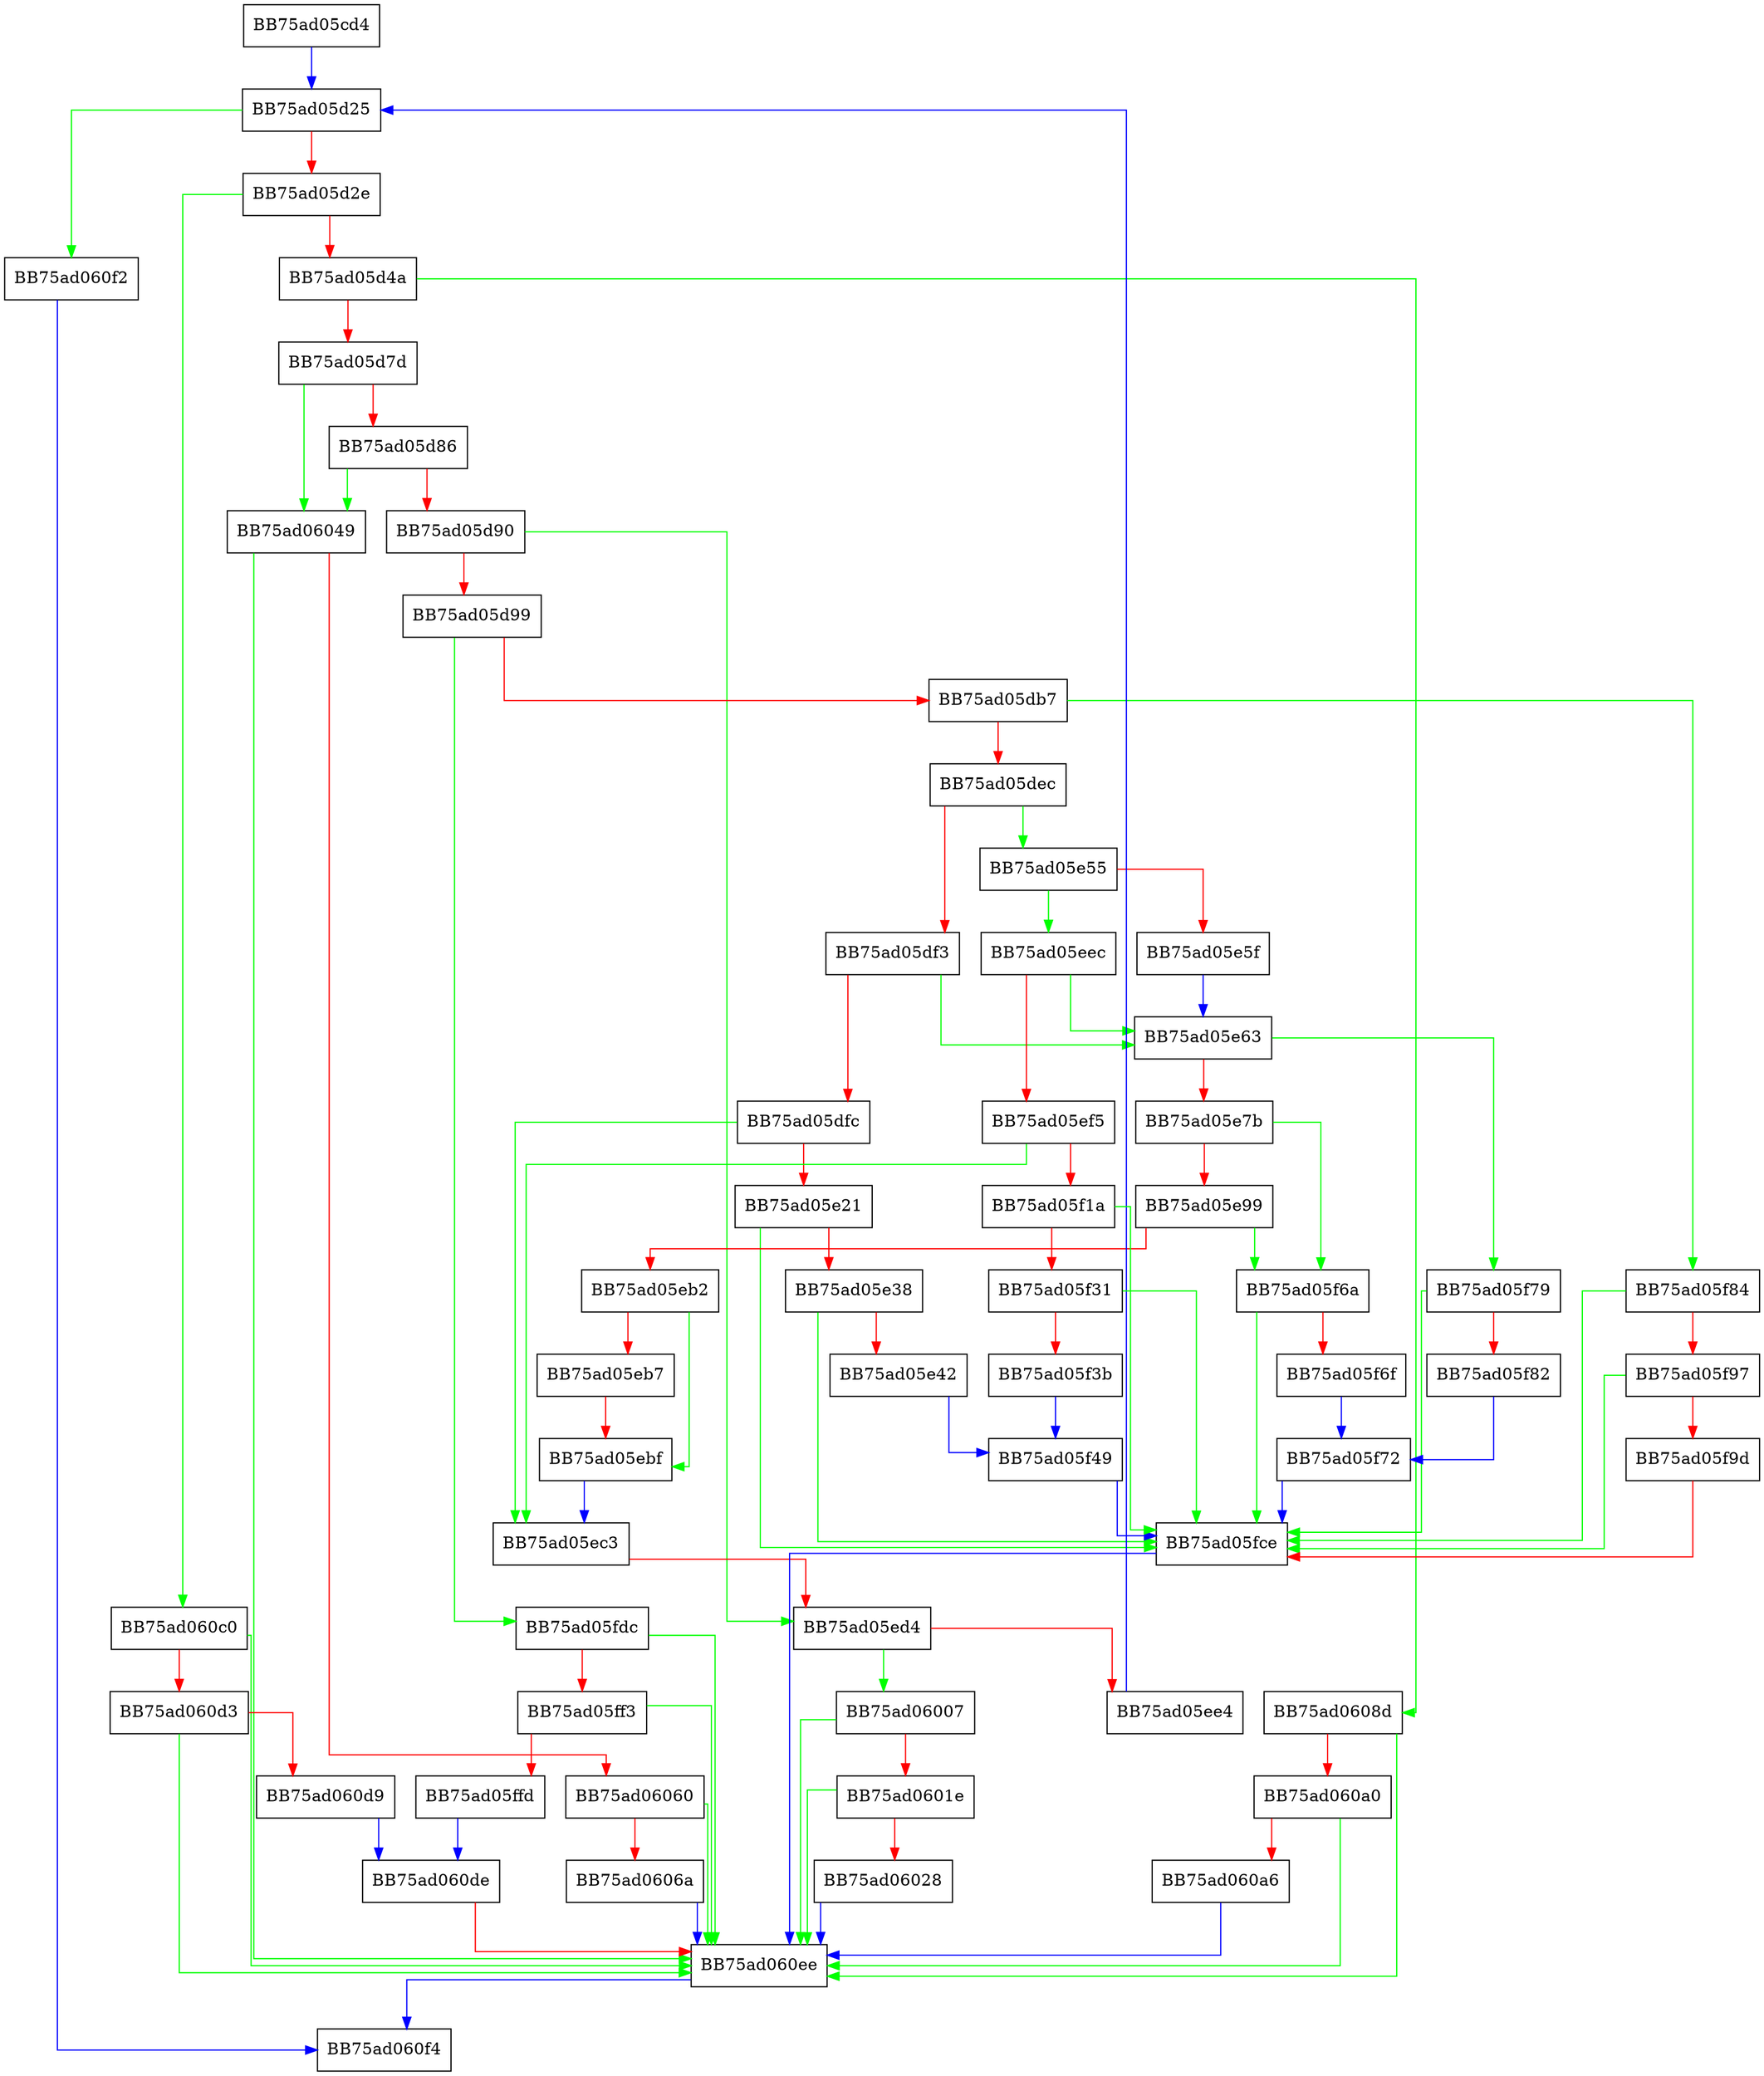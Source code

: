 digraph UnpackChunk {
  node [shape="box"];
  graph [splines=ortho];
  BB75ad05cd4 -> BB75ad05d25 [color="blue"];
  BB75ad05d25 -> BB75ad060f2 [color="green"];
  BB75ad05d25 -> BB75ad05d2e [color="red"];
  BB75ad05d2e -> BB75ad060c0 [color="green"];
  BB75ad05d2e -> BB75ad05d4a [color="red"];
  BB75ad05d4a -> BB75ad0608d [color="green"];
  BB75ad05d4a -> BB75ad05d7d [color="red"];
  BB75ad05d7d -> BB75ad06049 [color="green"];
  BB75ad05d7d -> BB75ad05d86 [color="red"];
  BB75ad05d86 -> BB75ad06049 [color="green"];
  BB75ad05d86 -> BB75ad05d90 [color="red"];
  BB75ad05d90 -> BB75ad05ed4 [color="green"];
  BB75ad05d90 -> BB75ad05d99 [color="red"];
  BB75ad05d99 -> BB75ad05fdc [color="green"];
  BB75ad05d99 -> BB75ad05db7 [color="red"];
  BB75ad05db7 -> BB75ad05f84 [color="green"];
  BB75ad05db7 -> BB75ad05dec [color="red"];
  BB75ad05dec -> BB75ad05e55 [color="green"];
  BB75ad05dec -> BB75ad05df3 [color="red"];
  BB75ad05df3 -> BB75ad05e63 [color="green"];
  BB75ad05df3 -> BB75ad05dfc [color="red"];
  BB75ad05dfc -> BB75ad05ec3 [color="green"];
  BB75ad05dfc -> BB75ad05e21 [color="red"];
  BB75ad05e21 -> BB75ad05fce [color="green"];
  BB75ad05e21 -> BB75ad05e38 [color="red"];
  BB75ad05e38 -> BB75ad05fce [color="green"];
  BB75ad05e38 -> BB75ad05e42 [color="red"];
  BB75ad05e42 -> BB75ad05f49 [color="blue"];
  BB75ad05e55 -> BB75ad05eec [color="green"];
  BB75ad05e55 -> BB75ad05e5f [color="red"];
  BB75ad05e5f -> BB75ad05e63 [color="blue"];
  BB75ad05e63 -> BB75ad05f79 [color="green"];
  BB75ad05e63 -> BB75ad05e7b [color="red"];
  BB75ad05e7b -> BB75ad05f6a [color="green"];
  BB75ad05e7b -> BB75ad05e99 [color="red"];
  BB75ad05e99 -> BB75ad05f6a [color="green"];
  BB75ad05e99 -> BB75ad05eb2 [color="red"];
  BB75ad05eb2 -> BB75ad05ebf [color="green"];
  BB75ad05eb2 -> BB75ad05eb7 [color="red"];
  BB75ad05eb7 -> BB75ad05ebf [color="red"];
  BB75ad05ebf -> BB75ad05ec3 [color="blue"];
  BB75ad05ec3 -> BB75ad05ed4 [color="red"];
  BB75ad05ed4 -> BB75ad06007 [color="green"];
  BB75ad05ed4 -> BB75ad05ee4 [color="red"];
  BB75ad05ee4 -> BB75ad05d25 [color="blue"];
  BB75ad05eec -> BB75ad05e63 [color="green"];
  BB75ad05eec -> BB75ad05ef5 [color="red"];
  BB75ad05ef5 -> BB75ad05ec3 [color="green"];
  BB75ad05ef5 -> BB75ad05f1a [color="red"];
  BB75ad05f1a -> BB75ad05fce [color="green"];
  BB75ad05f1a -> BB75ad05f31 [color="red"];
  BB75ad05f31 -> BB75ad05fce [color="green"];
  BB75ad05f31 -> BB75ad05f3b [color="red"];
  BB75ad05f3b -> BB75ad05f49 [color="blue"];
  BB75ad05f49 -> BB75ad05fce [color="blue"];
  BB75ad05f6a -> BB75ad05fce [color="green"];
  BB75ad05f6a -> BB75ad05f6f [color="red"];
  BB75ad05f6f -> BB75ad05f72 [color="blue"];
  BB75ad05f72 -> BB75ad05fce [color="blue"];
  BB75ad05f79 -> BB75ad05fce [color="green"];
  BB75ad05f79 -> BB75ad05f82 [color="red"];
  BB75ad05f82 -> BB75ad05f72 [color="blue"];
  BB75ad05f84 -> BB75ad05fce [color="green"];
  BB75ad05f84 -> BB75ad05f97 [color="red"];
  BB75ad05f97 -> BB75ad05fce [color="green"];
  BB75ad05f97 -> BB75ad05f9d [color="red"];
  BB75ad05f9d -> BB75ad05fce [color="red"];
  BB75ad05fce -> BB75ad060ee [color="blue"];
  BB75ad05fdc -> BB75ad060ee [color="green"];
  BB75ad05fdc -> BB75ad05ff3 [color="red"];
  BB75ad05ff3 -> BB75ad060ee [color="green"];
  BB75ad05ff3 -> BB75ad05ffd [color="red"];
  BB75ad05ffd -> BB75ad060de [color="blue"];
  BB75ad06007 -> BB75ad060ee [color="green"];
  BB75ad06007 -> BB75ad0601e [color="red"];
  BB75ad0601e -> BB75ad060ee [color="green"];
  BB75ad0601e -> BB75ad06028 [color="red"];
  BB75ad06028 -> BB75ad060ee [color="blue"];
  BB75ad06049 -> BB75ad060ee [color="green"];
  BB75ad06049 -> BB75ad06060 [color="red"];
  BB75ad06060 -> BB75ad060ee [color="green"];
  BB75ad06060 -> BB75ad0606a [color="red"];
  BB75ad0606a -> BB75ad060ee [color="blue"];
  BB75ad0608d -> BB75ad060ee [color="green"];
  BB75ad0608d -> BB75ad060a0 [color="red"];
  BB75ad060a0 -> BB75ad060ee [color="green"];
  BB75ad060a0 -> BB75ad060a6 [color="red"];
  BB75ad060a6 -> BB75ad060ee [color="blue"];
  BB75ad060c0 -> BB75ad060ee [color="green"];
  BB75ad060c0 -> BB75ad060d3 [color="red"];
  BB75ad060d3 -> BB75ad060ee [color="green"];
  BB75ad060d3 -> BB75ad060d9 [color="red"];
  BB75ad060d9 -> BB75ad060de [color="blue"];
  BB75ad060de -> BB75ad060ee [color="red"];
  BB75ad060ee -> BB75ad060f4 [color="blue"];
  BB75ad060f2 -> BB75ad060f4 [color="blue"];
}